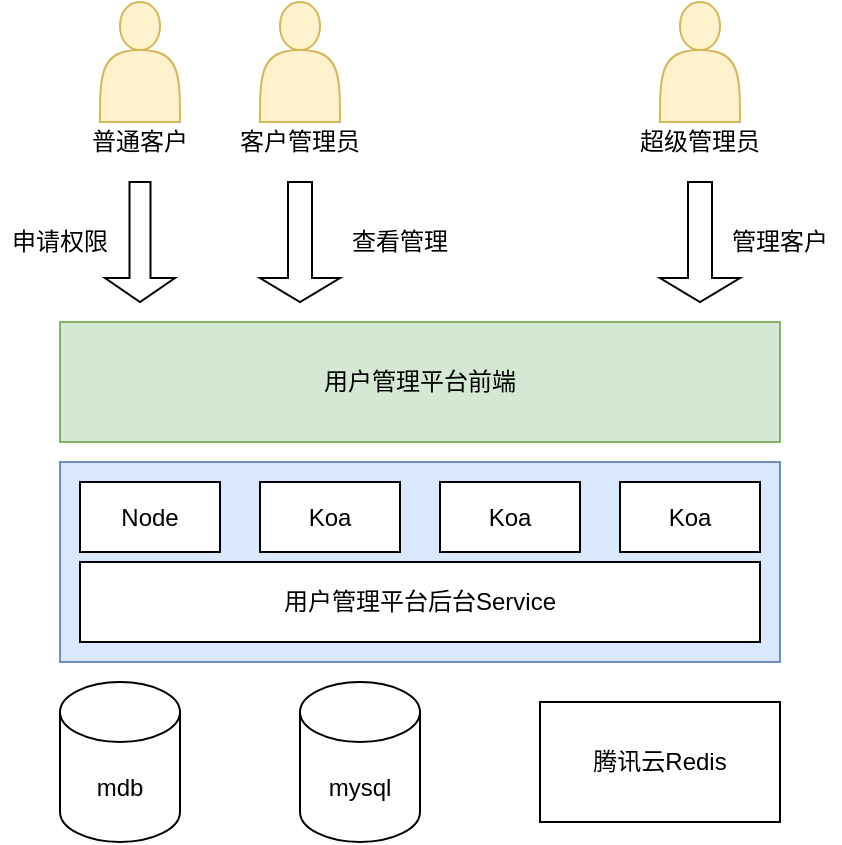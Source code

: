 <mxfile version="13.10.2" type="github">
  <diagram id="FLutwJe9HvLHc208bvEq" name="Page-1">
    <mxGraphModel dx="1584" dy="920" grid="1" gridSize="10" guides="1" tooltips="1" connect="1" arrows="1" fold="1" page="0" pageScale="1" pageWidth="827" pageHeight="1169" math="0" shadow="0">
      <root>
        <mxCell id="0" />
        <mxCell id="1" parent="0" />
        <mxCell id="j1StOh83PN8OaAZBmzaK-1" value="mdb" style="shape=cylinder3;whiteSpace=wrap;html=1;boundedLbl=1;backgroundOutline=1;size=15;" vertex="1" parent="1">
          <mxGeometry x="70" y="500" width="60" height="80" as="geometry" />
        </mxCell>
        <mxCell id="j1StOh83PN8OaAZBmzaK-2" value="mysql" style="shape=cylinder3;whiteSpace=wrap;html=1;boundedLbl=1;backgroundOutline=1;size=15;" vertex="1" parent="1">
          <mxGeometry x="190" y="500" width="60" height="80" as="geometry" />
        </mxCell>
        <mxCell id="j1StOh83PN8OaAZBmzaK-3" value="腾讯云Redis" style="rounded=0;whiteSpace=wrap;html=1;" vertex="1" parent="1">
          <mxGeometry x="310" y="510" width="120" height="60" as="geometry" />
        </mxCell>
        <mxCell id="j1StOh83PN8OaAZBmzaK-5" value="用户管理平台前端" style="rounded=0;whiteSpace=wrap;html=1;fillColor=#d5e8d4;strokeColor=#82b366;" vertex="1" parent="1">
          <mxGeometry x="70" y="320" width="360" height="60" as="geometry" />
        </mxCell>
        <mxCell id="j1StOh83PN8OaAZBmzaK-6" value="" style="rounded=0;whiteSpace=wrap;html=1;fillColor=#dae8fc;strokeColor=#6c8ebf;" vertex="1" parent="1">
          <mxGeometry x="70" y="390" width="360" height="100" as="geometry" />
        </mxCell>
        <mxCell id="j1StOh83PN8OaAZBmzaK-7" value="用户管理平台后台Service" style="rounded=0;whiteSpace=wrap;html=1;" vertex="1" parent="1">
          <mxGeometry x="80" y="440" width="340" height="40" as="geometry" />
        </mxCell>
        <mxCell id="j1StOh83PN8OaAZBmzaK-8" value="Node" style="rounded=0;whiteSpace=wrap;html=1;" vertex="1" parent="1">
          <mxGeometry x="80" y="400" width="70" height="35" as="geometry" />
        </mxCell>
        <mxCell id="j1StOh83PN8OaAZBmzaK-9" value="Koa" style="rounded=0;whiteSpace=wrap;html=1;" vertex="1" parent="1">
          <mxGeometry x="170" y="400" width="70" height="35" as="geometry" />
        </mxCell>
        <mxCell id="j1StOh83PN8OaAZBmzaK-10" value="Koa" style="rounded=0;whiteSpace=wrap;html=1;" vertex="1" parent="1">
          <mxGeometry x="260" y="400" width="70" height="35" as="geometry" />
        </mxCell>
        <mxCell id="j1StOh83PN8OaAZBmzaK-11" value="Koa" style="rounded=0;whiteSpace=wrap;html=1;" vertex="1" parent="1">
          <mxGeometry x="350" y="400" width="70" height="35" as="geometry" />
        </mxCell>
        <mxCell id="j1StOh83PN8OaAZBmzaK-14" value="" style="shape=actor;whiteSpace=wrap;html=1;fillColor=#fff2cc;strokeColor=#d6b656;" vertex="1" parent="1">
          <mxGeometry x="90" y="160" width="40" height="60" as="geometry" />
        </mxCell>
        <mxCell id="j1StOh83PN8OaAZBmzaK-15" value="" style="shape=actor;whiteSpace=wrap;html=1;fillColor=#fff2cc;strokeColor=#d6b656;" vertex="1" parent="1">
          <mxGeometry x="170" y="160" width="40" height="60" as="geometry" />
        </mxCell>
        <mxCell id="j1StOh83PN8OaAZBmzaK-16" value="" style="shape=actor;whiteSpace=wrap;html=1;fillColor=#fff2cc;strokeColor=#d6b656;" vertex="1" parent="1">
          <mxGeometry x="370" y="160" width="40" height="60" as="geometry" />
        </mxCell>
        <mxCell id="j1StOh83PN8OaAZBmzaK-18" value="超级管理员" style="text;html=1;strokeColor=none;fillColor=none;align=center;verticalAlign=middle;whiteSpace=wrap;rounded=0;" vertex="1" parent="1">
          <mxGeometry x="355" y="220" width="70" height="20" as="geometry" />
        </mxCell>
        <mxCell id="j1StOh83PN8OaAZBmzaK-19" value="客户管理员" style="text;html=1;strokeColor=none;fillColor=none;align=center;verticalAlign=middle;whiteSpace=wrap;rounded=0;" vertex="1" parent="1">
          <mxGeometry x="155" y="220" width="70" height="20" as="geometry" />
        </mxCell>
        <mxCell id="j1StOh83PN8OaAZBmzaK-20" value="普通客户" style="text;html=1;strokeColor=none;fillColor=none;align=center;verticalAlign=middle;whiteSpace=wrap;rounded=0;" vertex="1" parent="1">
          <mxGeometry x="75" y="220" width="70" height="20" as="geometry" />
        </mxCell>
        <mxCell id="j1StOh83PN8OaAZBmzaK-21" value="" style="shape=singleArrow;direction=south;whiteSpace=wrap;html=1;" vertex="1" parent="1">
          <mxGeometry x="170" y="250" width="40" height="60" as="geometry" />
        </mxCell>
        <mxCell id="j1StOh83PN8OaAZBmzaK-22" value="" style="shape=singleArrow;direction=south;whiteSpace=wrap;html=1;" vertex="1" parent="1">
          <mxGeometry x="92.5" y="250" width="35" height="60" as="geometry" />
        </mxCell>
        <mxCell id="j1StOh83PN8OaAZBmzaK-23" value="" style="shape=singleArrow;direction=south;whiteSpace=wrap;html=1;" vertex="1" parent="1">
          <mxGeometry x="370" y="250" width="40" height="60" as="geometry" />
        </mxCell>
        <mxCell id="j1StOh83PN8OaAZBmzaK-24" value="管理客户" style="text;html=1;strokeColor=none;fillColor=none;align=center;verticalAlign=middle;whiteSpace=wrap;rounded=0;" vertex="1" parent="1">
          <mxGeometry x="400" y="270" width="60" height="20" as="geometry" />
        </mxCell>
        <mxCell id="j1StOh83PN8OaAZBmzaK-25" value="申请权限" style="text;html=1;strokeColor=none;fillColor=none;align=center;verticalAlign=middle;whiteSpace=wrap;rounded=0;" vertex="1" parent="1">
          <mxGeometry x="40" y="270" width="60" height="20" as="geometry" />
        </mxCell>
        <mxCell id="j1StOh83PN8OaAZBmzaK-26" value="查看管理" style="text;html=1;strokeColor=none;fillColor=none;align=center;verticalAlign=middle;whiteSpace=wrap;rounded=0;" vertex="1" parent="1">
          <mxGeometry x="210" y="270" width="60" height="20" as="geometry" />
        </mxCell>
      </root>
    </mxGraphModel>
  </diagram>
</mxfile>
